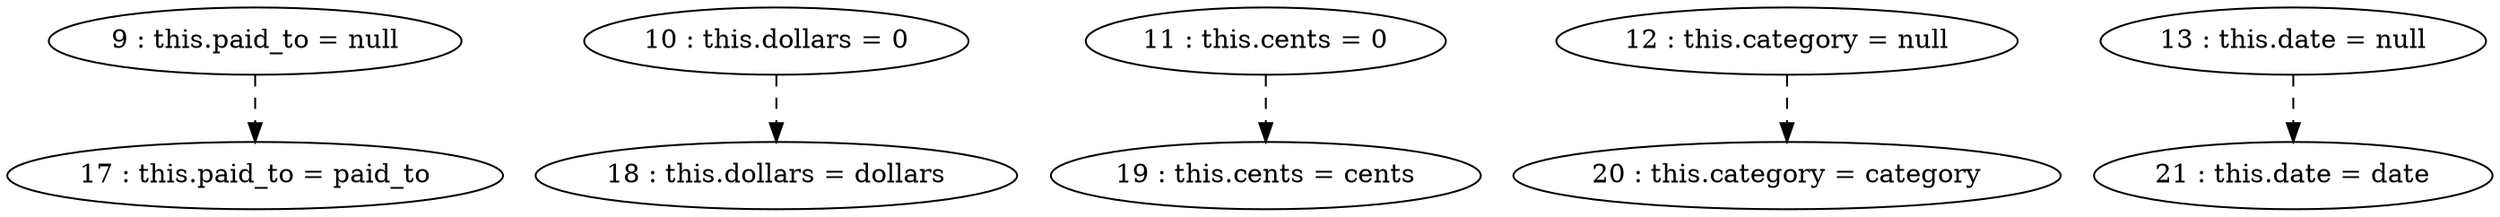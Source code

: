 digraph G {
"9 : this.paid_to = null"
"9 : this.paid_to = null" -> "17 : this.paid_to = paid_to" [style=dashed]
"10 : this.dollars = 0"
"10 : this.dollars = 0" -> "18 : this.dollars = dollars" [style=dashed]
"11 : this.cents = 0"
"11 : this.cents = 0" -> "19 : this.cents = cents" [style=dashed]
"12 : this.category = null"
"12 : this.category = null" -> "20 : this.category = category" [style=dashed]
"13 : this.date = null"
"13 : this.date = null" -> "21 : this.date = date" [style=dashed]
"17 : this.paid_to = paid_to"
"18 : this.dollars = dollars"
"19 : this.cents = cents"
"20 : this.category = category"
"21 : this.date = date"
}